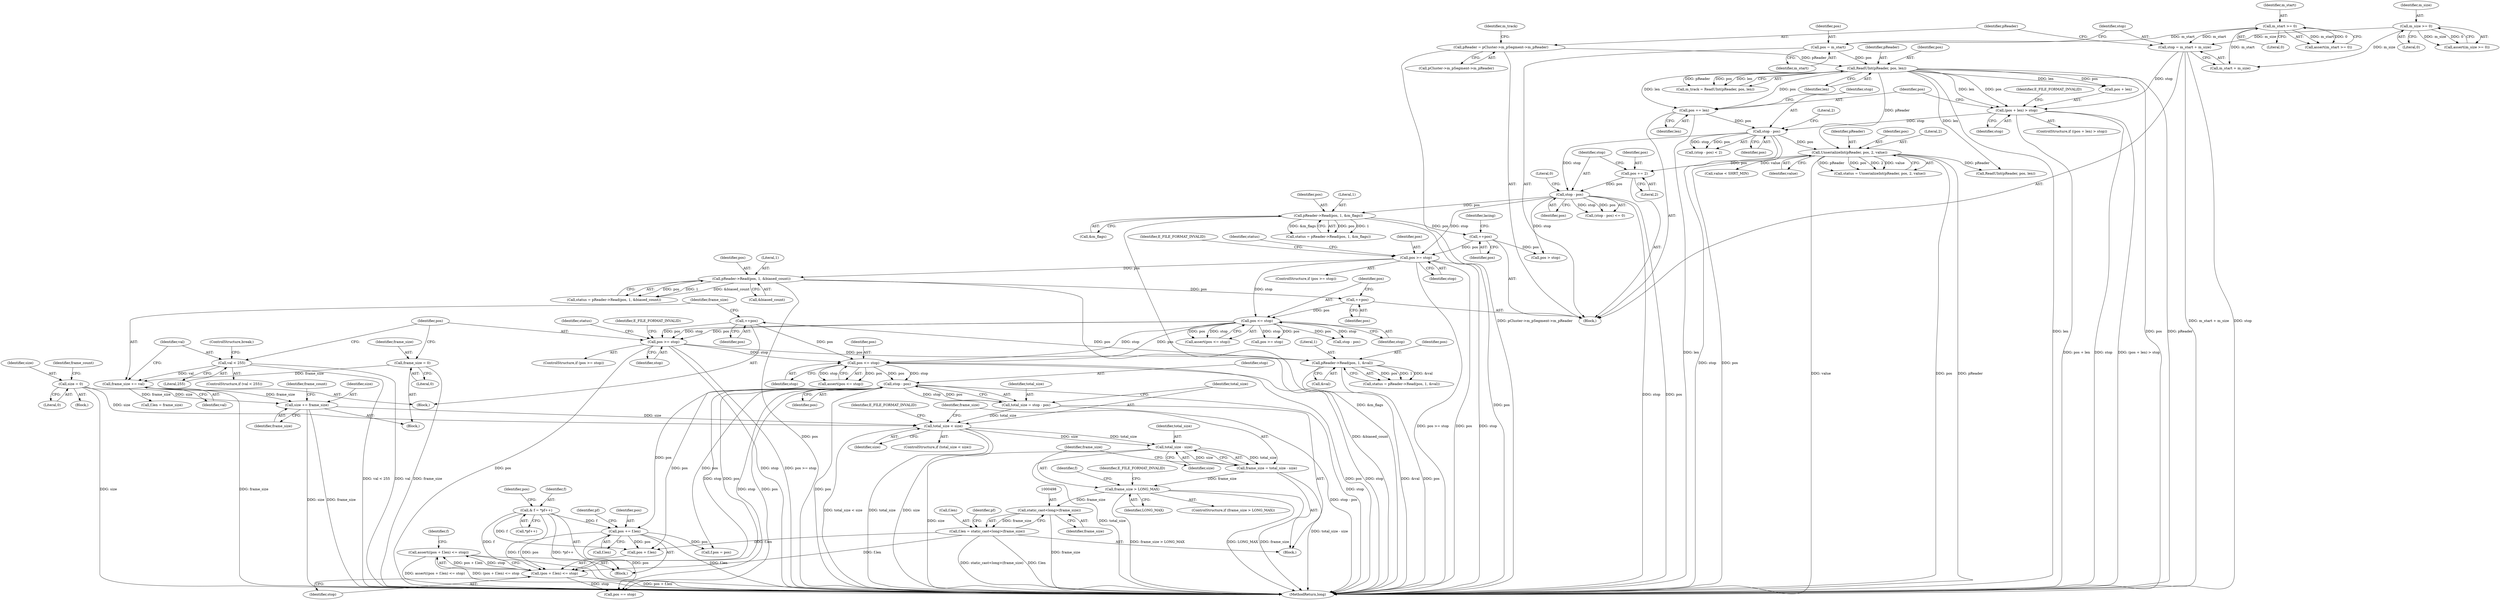 digraph "1_Android_04839626ed859623901ebd3a5fd483982186b59d_174@API" {
"1000514" [label="(Call,assert((pos + f.len) <= stop))"];
"1000515" [label="(Call,(pos + f.len) <= stop)"];
"1000527" [label="(Call,pos += f.len)"];
"1000509" [label="(Call,& f = *pf++)"];
"1000472" [label="(Call,stop - pos)"];
"1000448" [label="(Call,pos <= stop)"];
"1000342" [label="(Call,pos <= stop)"];
"1000339" [label="(Call,++pos)"];
"1000330" [label="(Call,pReader->Read(pos, 1, &biased_count))"];
"1000322" [label="(Call,pos >= stop)"];
"1000269" [label="(Call,++pos)"];
"1000251" [label="(Call,pReader->Read(pos, 1, &m_flags))"];
"1000243" [label="(Call,stop - pos)"];
"1000202" [label="(Call,stop - pos)"];
"1000190" [label="(Call,(pos + len) > stop)"];
"1000179" [label="(Call,ReadUInt(pReader, pos, len))"];
"1000170" [label="(Call,pReader = pCluster->m_pSegment->m_pReader)"];
"1000160" [label="(Call,pos = m_start)"];
"1000140" [label="(Call,m_start >= 0)"];
"1000164" [label="(Call,stop = m_start + m_size)"];
"1000144" [label="(Call,m_size >= 0)"];
"1000197" [label="(Call,pos += len)"];
"1000238" [label="(Call,pos += 2)"];
"1000212" [label="(Call,UnserializeInt(pReader, pos, 2, value))"];
"1000408" [label="(Call,++pos)"];
"1000399" [label="(Call,pReader->Read(pos, 1, &val))"];
"1000392" [label="(Call,pos >= stop)"];
"1000493" [label="(Call,f.len = static_cast<long>(frame_size))"];
"1000497" [label="(Call,static_cast<long>(frame_size))"];
"1000488" [label="(Call,frame_size > LONG_MAX)"];
"1000482" [label="(Call,frame_size = total_size - size)"];
"1000484" [label="(Call,total_size - size)"];
"1000476" [label="(Call,total_size < size)"];
"1000470" [label="(Call,total_size = stop - pos)"];
"1000372" [label="(Call,size = 0)"];
"1000438" [label="(Call,size += frame_size)"];
"1000410" [label="(Call,frame_size += val)"];
"1000414" [label="(Call,val < 255)"];
"1000385" [label="(Call,frame_size = 0)"];
"1000251" [label="(Call,pReader->Read(pos, 1, &m_flags))"];
"1000331" [label="(Identifier,pos)"];
"1000374" [label="(Literal,0)"];
"1000391" [label="(ControlStructure,if (pos >= stop))"];
"1000488" [label="(Call,frame_size > LONG_MAX)"];
"1000386" [label="(Identifier,frame_size)"];
"1000439" [label="(Identifier,size)"];
"1000171" [label="(Identifier,pReader)"];
"1000490" [label="(Identifier,LONG_MAX)"];
"1000470" [label="(Call,total_size = stop - pos)"];
"1000222" [label="(Call,value < SHRT_MIN)"];
"1000191" [label="(Call,pos + len)"];
"1000478" [label="(Identifier,size)"];
"1000141" [label="(Identifier,m_start)"];
"1000389" [label="(Block,)"];
"1000377" [label="(Identifier,frame_count)"];
"1000528" [label="(Identifier,pos)"];
"1000393" [label="(Identifier,pos)"];
"1000373" [label="(Identifier,size)"];
"1000396" [label="(Identifier,E_FILE_FORMAT_INVALID)"];
"1000416" [label="(Literal,255)"];
"1000252" [label="(Identifier,pos)"];
"1000199" [label="(Identifier,len)"];
"1000202" [label="(Call,stop - pos)"];
"1000214" [label="(Identifier,pos)"];
"1000483" [label="(Identifier,frame_size)"];
"1000495" [label="(Identifier,f)"];
"1000486" [label="(Identifier,size)"];
"1000545" [label="(Call,stop - pos)"];
"1000340" [label="(Identifier,pos)"];
"1000172" [label="(Call,pCluster->m_pSegment->m_pReader)"];
"1000451" [label="(Block,)"];
"1000122" [label="(Block,)"];
"1000145" [label="(Identifier,m_size)"];
"1000399" [label="(Call,pReader->Read(pos, 1, &val))"];
"1000533" [label="(Call,pos == stop)"];
"1000515" [label="(Call,(pos + f.len) <= stop)"];
"1000215" [label="(Literal,2)"];
"1000323" [label="(Identifier,pos)"];
"1000196" [label="(Identifier,E_FILE_FORMAT_INVALID)"];
"1000177" [label="(Call,m_track = ReadUInt(pReader, pos, len))"];
"1000144" [label="(Call,m_size >= 0)"];
"1000194" [label="(Identifier,stop)"];
"1000198" [label="(Identifier,pos)"];
"1000330" [label="(Call,pReader->Read(pos, 1, &biased_count))"];
"1000239" [label="(Identifier,pos)"];
"1000448" [label="(Call,pos <= stop)"];
"1000473" [label="(Identifier,stop)"];
"1000270" [label="(Identifier,pos)"];
"1000161" [label="(Identifier,pos)"];
"1000143" [label="(Call,assert(m_size >= 0))"];
"1000484" [label="(Call,total_size - size)"];
"1000408" [label="(Call,++pos)"];
"1000385" [label="(Call,frame_size = 0)"];
"1000164" [label="(Call,stop = m_start + m_size)"];
"1000516" [label="(Call,pos + f.len)"];
"1000476" [label="(Call,total_size < size)"];
"1000412" [label="(Identifier,val)"];
"1000197" [label="(Call,pos += len)"];
"1000324" [label="(Identifier,stop)"];
"1000213" [label="(Identifier,pReader)"];
"1000409" [label="(Identifier,pos)"];
"1000438" [label="(Call,size += frame_size)"];
"1000411" [label="(Identifier,frame_size)"];
"1000392" [label="(Call,pos >= stop)"];
"1000344" [label="(Identifier,stop)"];
"1000485" [label="(Identifier,total_size)"];
"1000394" [label="(Identifier,stop)"];
"1000204" [label="(Identifier,pos)"];
"1000480" [label="(Identifier,E_FILE_FORMAT_INVALID)"];
"1000372" [label="(Call,size = 0)"];
"1000487" [label="(ControlStructure,if (frame_size > LONG_MAX))"];
"1000489" [label="(Identifier,frame_size)"];
"1000501" [label="(Identifier,pf)"];
"1000329" [label="(Identifier,status)"];
"1000162" [label="(Identifier,m_start)"];
"1000165" [label="(Identifier,stop)"];
"1000397" [label="(Call,status = pReader->Read(pos, 1, &val))"];
"1000417" [label="(ControlStructure,break;)"];
"1000414" [label="(Call,val < 255)"];
"1000477" [label="(Identifier,total_size)"];
"1000499" [label="(Identifier,frame_size)"];
"1000269" [label="(Call,++pos)"];
"1000482" [label="(Call,frame_size = total_size - size)"];
"1000240" [label="(Literal,2)"];
"1000212" [label="(Call,UnserializeInt(pReader, pos, 2, value))"];
"1000475" [label="(ControlStructure,if (total_size < size))"];
"1000527" [label="(Call,pos += f.len)"];
"1000433" [label="(Call,f.len = frame_size)"];
"1000146" [label="(Literal,0)"];
"1000505" [label="(Identifier,pf)"];
"1000332" [label="(Literal,1)"];
"1000410" [label="(Call,frame_size += val)"];
"1000333" [label="(Call,&biased_count)"];
"1000160" [label="(Call,pos = m_start)"];
"1000181" [label="(Identifier,pos)"];
"1000249" [label="(Call,status = pReader->Read(pos, 1, &m_flags))"];
"1000492" [label="(Identifier,E_FILE_FORMAT_INVALID)"];
"1000361" [label="(Block,)"];
"1000244" [label="(Identifier,stop)"];
"1000522" [label="(Call,f.pos = pos)"];
"1000142" [label="(Literal,0)"];
"1000474" [label="(Identifier,pos)"];
"1000401" [label="(Literal,1)"];
"1000447" [label="(Call,assert(pos <= stop))"];
"1000493" [label="(Call,f.len = static_cast<long>(frame_size))"];
"1000190" [label="(Call,(pos + len) > stop)"];
"1000497" [label="(Call,static_cast<long>(frame_size))"];
"1000277" [label="(Call,pos > stop)"];
"1000942" [label="(MethodReturn,long)"];
"1000166" [label="(Call,m_start + m_size)"];
"1000494" [label="(Call,f.len)"];
"1000398" [label="(Identifier,status)"];
"1000472" [label="(Call,stop - pos)"];
"1000238" [label="(Call,pos += 2)"];
"1000245" [label="(Identifier,pos)"];
"1000246" [label="(Literal,0)"];
"1000341" [label="(Call,assert(pos <= stop))"];
"1000415" [label="(Identifier,val)"];
"1000387" [label="(Literal,0)"];
"1000326" [label="(Identifier,E_FILE_FORMAT_INVALID)"];
"1000442" [label="(Identifier,frame_count)"];
"1000139" [label="(Call,assert(m_start >= 0))"];
"1000511" [label="(Call,*pf++)"];
"1000328" [label="(Call,status = pReader->Read(pos, 1, &biased_count))"];
"1000620" [label="(Call,pos >= stop)"];
"1000210" [label="(Call,status = UnserializeInt(pReader, pos, 2, value))"];
"1000517" [label="(Identifier,pos)"];
"1000242" [label="(Call,(stop - pos) <= 0)"];
"1000201" [label="(Call,(stop - pos) < 2)"];
"1000402" [label="(Call,&val)"];
"1000273" [label="(Identifier,lacing)"];
"1000179" [label="(Call,ReadUInt(pReader, pos, len))"];
"1000471" [label="(Identifier,total_size)"];
"1000178" [label="(Identifier,m_track)"];
"1000343" [label="(Identifier,pos)"];
"1000342" [label="(Call,pos <= stop)"];
"1000450" [label="(Identifier,stop)"];
"1000413" [label="(ControlStructure,if (val < 255))"];
"1000514" [label="(Call,assert((pos + f.len) <= stop))"];
"1000507" [label="(Block,)"];
"1000636" [label="(Call,ReadUInt(pReader, pos, len))"];
"1000383" [label="(Block,)"];
"1000521" [label="(Identifier,stop)"];
"1000180" [label="(Identifier,pReader)"];
"1000216" [label="(Identifier,value)"];
"1000529" [label="(Call,f.len)"];
"1000140" [label="(Call,m_start >= 0)"];
"1000205" [label="(Literal,2)"];
"1000253" [label="(Literal,1)"];
"1000524" [label="(Identifier,f)"];
"1000203" [label="(Identifier,stop)"];
"1000243" [label="(Call,stop - pos)"];
"1000339" [label="(Call,++pos)"];
"1000170" [label="(Call,pReader = pCluster->m_pSegment->m_pReader)"];
"1000400" [label="(Identifier,pos)"];
"1000509" [label="(Call,& f = *pf++)"];
"1000321" [label="(ControlStructure,if (pos >= stop))"];
"1000254" [label="(Call,&m_flags)"];
"1000440" [label="(Identifier,frame_size)"];
"1000322" [label="(Call,pos >= stop)"];
"1000189" [label="(ControlStructure,if ((pos + len) > stop))"];
"1000449" [label="(Identifier,pos)"];
"1000510" [label="(Identifier,f)"];
"1000182" [label="(Identifier,len)"];
"1000514" -> "1000507"  [label="AST: "];
"1000514" -> "1000515"  [label="CFG: "];
"1000515" -> "1000514"  [label="AST: "];
"1000524" -> "1000514"  [label="CFG: "];
"1000514" -> "1000942"  [label="DDG: assert((pos + f.len) <= stop)"];
"1000514" -> "1000942"  [label="DDG: (pos + f.len) <= stop"];
"1000515" -> "1000514"  [label="DDG: pos + f.len"];
"1000515" -> "1000514"  [label="DDG: stop"];
"1000515" -> "1000521"  [label="CFG: "];
"1000516" -> "1000515"  [label="AST: "];
"1000521" -> "1000515"  [label="AST: "];
"1000515" -> "1000942"  [label="DDG: pos + f.len"];
"1000527" -> "1000515"  [label="DDG: pos"];
"1000472" -> "1000515"  [label="DDG: pos"];
"1000472" -> "1000515"  [label="DDG: stop"];
"1000493" -> "1000515"  [label="DDG: f.len"];
"1000509" -> "1000515"  [label="DDG: f"];
"1000515" -> "1000533"  [label="DDG: stop"];
"1000527" -> "1000507"  [label="AST: "];
"1000527" -> "1000529"  [label="CFG: "];
"1000528" -> "1000527"  [label="AST: "];
"1000529" -> "1000527"  [label="AST: "];
"1000505" -> "1000527"  [label="CFG: "];
"1000527" -> "1000942"  [label="DDG: f.len"];
"1000527" -> "1000516"  [label="DDG: pos"];
"1000527" -> "1000522"  [label="DDG: pos"];
"1000509" -> "1000527"  [label="DDG: f"];
"1000472" -> "1000527"  [label="DDG: pos"];
"1000527" -> "1000533"  [label="DDG: pos"];
"1000509" -> "1000507"  [label="AST: "];
"1000509" -> "1000511"  [label="CFG: "];
"1000510" -> "1000509"  [label="AST: "];
"1000511" -> "1000509"  [label="AST: "];
"1000517" -> "1000509"  [label="CFG: "];
"1000509" -> "1000942"  [label="DDG: *pf++"];
"1000509" -> "1000942"  [label="DDG: f"];
"1000509" -> "1000516"  [label="DDG: f"];
"1000472" -> "1000470"  [label="AST: "];
"1000472" -> "1000474"  [label="CFG: "];
"1000473" -> "1000472"  [label="AST: "];
"1000474" -> "1000472"  [label="AST: "];
"1000470" -> "1000472"  [label="CFG: "];
"1000472" -> "1000942"  [label="DDG: pos"];
"1000472" -> "1000942"  [label="DDG: stop"];
"1000472" -> "1000470"  [label="DDG: stop"];
"1000472" -> "1000470"  [label="DDG: pos"];
"1000448" -> "1000472"  [label="DDG: stop"];
"1000448" -> "1000472"  [label="DDG: pos"];
"1000472" -> "1000516"  [label="DDG: pos"];
"1000472" -> "1000522"  [label="DDG: pos"];
"1000472" -> "1000533"  [label="DDG: pos"];
"1000472" -> "1000533"  [label="DDG: stop"];
"1000448" -> "1000447"  [label="AST: "];
"1000448" -> "1000450"  [label="CFG: "];
"1000449" -> "1000448"  [label="AST: "];
"1000450" -> "1000448"  [label="AST: "];
"1000447" -> "1000448"  [label="CFG: "];
"1000448" -> "1000942"  [label="DDG: stop"];
"1000448" -> "1000942"  [label="DDG: pos"];
"1000448" -> "1000447"  [label="DDG: pos"];
"1000448" -> "1000447"  [label="DDG: stop"];
"1000342" -> "1000448"  [label="DDG: pos"];
"1000342" -> "1000448"  [label="DDG: stop"];
"1000408" -> "1000448"  [label="DDG: pos"];
"1000392" -> "1000448"  [label="DDG: stop"];
"1000342" -> "1000341"  [label="AST: "];
"1000342" -> "1000344"  [label="CFG: "];
"1000343" -> "1000342"  [label="AST: "];
"1000344" -> "1000342"  [label="AST: "];
"1000341" -> "1000342"  [label="CFG: "];
"1000342" -> "1000341"  [label="DDG: pos"];
"1000342" -> "1000341"  [label="DDG: stop"];
"1000339" -> "1000342"  [label="DDG: pos"];
"1000322" -> "1000342"  [label="DDG: stop"];
"1000342" -> "1000392"  [label="DDG: pos"];
"1000342" -> "1000392"  [label="DDG: stop"];
"1000342" -> "1000545"  [label="DDG: stop"];
"1000342" -> "1000545"  [label="DDG: pos"];
"1000342" -> "1000620"  [label="DDG: pos"];
"1000342" -> "1000620"  [label="DDG: stop"];
"1000339" -> "1000122"  [label="AST: "];
"1000339" -> "1000340"  [label="CFG: "];
"1000340" -> "1000339"  [label="AST: "];
"1000343" -> "1000339"  [label="CFG: "];
"1000330" -> "1000339"  [label="DDG: pos"];
"1000330" -> "1000328"  [label="AST: "];
"1000330" -> "1000333"  [label="CFG: "];
"1000331" -> "1000330"  [label="AST: "];
"1000332" -> "1000330"  [label="AST: "];
"1000333" -> "1000330"  [label="AST: "];
"1000328" -> "1000330"  [label="CFG: "];
"1000330" -> "1000942"  [label="DDG: pos"];
"1000330" -> "1000942"  [label="DDG: &biased_count"];
"1000330" -> "1000328"  [label="DDG: pos"];
"1000330" -> "1000328"  [label="DDG: 1"];
"1000330" -> "1000328"  [label="DDG: &biased_count"];
"1000322" -> "1000330"  [label="DDG: pos"];
"1000322" -> "1000321"  [label="AST: "];
"1000322" -> "1000324"  [label="CFG: "];
"1000323" -> "1000322"  [label="AST: "];
"1000324" -> "1000322"  [label="AST: "];
"1000326" -> "1000322"  [label="CFG: "];
"1000329" -> "1000322"  [label="CFG: "];
"1000322" -> "1000942"  [label="DDG: stop"];
"1000322" -> "1000942"  [label="DDG: pos >= stop"];
"1000322" -> "1000942"  [label="DDG: pos"];
"1000269" -> "1000322"  [label="DDG: pos"];
"1000243" -> "1000322"  [label="DDG: stop"];
"1000269" -> "1000122"  [label="AST: "];
"1000269" -> "1000270"  [label="CFG: "];
"1000270" -> "1000269"  [label="AST: "];
"1000273" -> "1000269"  [label="CFG: "];
"1000251" -> "1000269"  [label="DDG: pos"];
"1000269" -> "1000277"  [label="DDG: pos"];
"1000251" -> "1000249"  [label="AST: "];
"1000251" -> "1000254"  [label="CFG: "];
"1000252" -> "1000251"  [label="AST: "];
"1000253" -> "1000251"  [label="AST: "];
"1000254" -> "1000251"  [label="AST: "];
"1000249" -> "1000251"  [label="CFG: "];
"1000251" -> "1000942"  [label="DDG: &m_flags"];
"1000251" -> "1000942"  [label="DDG: pos"];
"1000251" -> "1000249"  [label="DDG: pos"];
"1000251" -> "1000249"  [label="DDG: 1"];
"1000251" -> "1000249"  [label="DDG: &m_flags"];
"1000243" -> "1000251"  [label="DDG: pos"];
"1000243" -> "1000242"  [label="AST: "];
"1000243" -> "1000245"  [label="CFG: "];
"1000244" -> "1000243"  [label="AST: "];
"1000245" -> "1000243"  [label="AST: "];
"1000246" -> "1000243"  [label="CFG: "];
"1000243" -> "1000942"  [label="DDG: stop"];
"1000243" -> "1000942"  [label="DDG: pos"];
"1000243" -> "1000242"  [label="DDG: stop"];
"1000243" -> "1000242"  [label="DDG: pos"];
"1000202" -> "1000243"  [label="DDG: stop"];
"1000238" -> "1000243"  [label="DDG: pos"];
"1000243" -> "1000277"  [label="DDG: stop"];
"1000202" -> "1000201"  [label="AST: "];
"1000202" -> "1000204"  [label="CFG: "];
"1000203" -> "1000202"  [label="AST: "];
"1000204" -> "1000202"  [label="AST: "];
"1000205" -> "1000202"  [label="CFG: "];
"1000202" -> "1000942"  [label="DDG: stop"];
"1000202" -> "1000942"  [label="DDG: pos"];
"1000202" -> "1000201"  [label="DDG: stop"];
"1000202" -> "1000201"  [label="DDG: pos"];
"1000190" -> "1000202"  [label="DDG: stop"];
"1000197" -> "1000202"  [label="DDG: pos"];
"1000202" -> "1000212"  [label="DDG: pos"];
"1000190" -> "1000189"  [label="AST: "];
"1000190" -> "1000194"  [label="CFG: "];
"1000191" -> "1000190"  [label="AST: "];
"1000194" -> "1000190"  [label="AST: "];
"1000196" -> "1000190"  [label="CFG: "];
"1000198" -> "1000190"  [label="CFG: "];
"1000190" -> "1000942"  [label="DDG: stop"];
"1000190" -> "1000942"  [label="DDG: (pos + len) > stop"];
"1000190" -> "1000942"  [label="DDG: pos + len"];
"1000179" -> "1000190"  [label="DDG: pos"];
"1000179" -> "1000190"  [label="DDG: len"];
"1000164" -> "1000190"  [label="DDG: stop"];
"1000179" -> "1000177"  [label="AST: "];
"1000179" -> "1000182"  [label="CFG: "];
"1000180" -> "1000179"  [label="AST: "];
"1000181" -> "1000179"  [label="AST: "];
"1000182" -> "1000179"  [label="AST: "];
"1000177" -> "1000179"  [label="CFG: "];
"1000179" -> "1000942"  [label="DDG: len"];
"1000179" -> "1000942"  [label="DDG: pos"];
"1000179" -> "1000942"  [label="DDG: pReader"];
"1000179" -> "1000177"  [label="DDG: pReader"];
"1000179" -> "1000177"  [label="DDG: pos"];
"1000179" -> "1000177"  [label="DDG: len"];
"1000170" -> "1000179"  [label="DDG: pReader"];
"1000160" -> "1000179"  [label="DDG: pos"];
"1000179" -> "1000191"  [label="DDG: pos"];
"1000179" -> "1000191"  [label="DDG: len"];
"1000179" -> "1000197"  [label="DDG: len"];
"1000179" -> "1000197"  [label="DDG: pos"];
"1000179" -> "1000212"  [label="DDG: pReader"];
"1000179" -> "1000636"  [label="DDG: len"];
"1000170" -> "1000122"  [label="AST: "];
"1000170" -> "1000172"  [label="CFG: "];
"1000171" -> "1000170"  [label="AST: "];
"1000172" -> "1000170"  [label="AST: "];
"1000178" -> "1000170"  [label="CFG: "];
"1000170" -> "1000942"  [label="DDG: pCluster->m_pSegment->m_pReader"];
"1000160" -> "1000122"  [label="AST: "];
"1000160" -> "1000162"  [label="CFG: "];
"1000161" -> "1000160"  [label="AST: "];
"1000162" -> "1000160"  [label="AST: "];
"1000165" -> "1000160"  [label="CFG: "];
"1000140" -> "1000160"  [label="DDG: m_start"];
"1000140" -> "1000139"  [label="AST: "];
"1000140" -> "1000142"  [label="CFG: "];
"1000141" -> "1000140"  [label="AST: "];
"1000142" -> "1000140"  [label="AST: "];
"1000139" -> "1000140"  [label="CFG: "];
"1000140" -> "1000139"  [label="DDG: m_start"];
"1000140" -> "1000139"  [label="DDG: 0"];
"1000140" -> "1000164"  [label="DDG: m_start"];
"1000140" -> "1000166"  [label="DDG: m_start"];
"1000164" -> "1000122"  [label="AST: "];
"1000164" -> "1000166"  [label="CFG: "];
"1000165" -> "1000164"  [label="AST: "];
"1000166" -> "1000164"  [label="AST: "];
"1000171" -> "1000164"  [label="CFG: "];
"1000164" -> "1000942"  [label="DDG: m_start + m_size"];
"1000164" -> "1000942"  [label="DDG: stop"];
"1000144" -> "1000164"  [label="DDG: m_size"];
"1000144" -> "1000143"  [label="AST: "];
"1000144" -> "1000146"  [label="CFG: "];
"1000145" -> "1000144"  [label="AST: "];
"1000146" -> "1000144"  [label="AST: "];
"1000143" -> "1000144"  [label="CFG: "];
"1000144" -> "1000143"  [label="DDG: m_size"];
"1000144" -> "1000143"  [label="DDG: 0"];
"1000144" -> "1000166"  [label="DDG: m_size"];
"1000197" -> "1000122"  [label="AST: "];
"1000197" -> "1000199"  [label="CFG: "];
"1000198" -> "1000197"  [label="AST: "];
"1000199" -> "1000197"  [label="AST: "];
"1000203" -> "1000197"  [label="CFG: "];
"1000197" -> "1000942"  [label="DDG: len"];
"1000238" -> "1000122"  [label="AST: "];
"1000238" -> "1000240"  [label="CFG: "];
"1000239" -> "1000238"  [label="AST: "];
"1000240" -> "1000238"  [label="AST: "];
"1000244" -> "1000238"  [label="CFG: "];
"1000212" -> "1000238"  [label="DDG: pos"];
"1000212" -> "1000210"  [label="AST: "];
"1000212" -> "1000216"  [label="CFG: "];
"1000213" -> "1000212"  [label="AST: "];
"1000214" -> "1000212"  [label="AST: "];
"1000215" -> "1000212"  [label="AST: "];
"1000216" -> "1000212"  [label="AST: "];
"1000210" -> "1000212"  [label="CFG: "];
"1000212" -> "1000942"  [label="DDG: value"];
"1000212" -> "1000942"  [label="DDG: pos"];
"1000212" -> "1000942"  [label="DDG: pReader"];
"1000212" -> "1000210"  [label="DDG: pReader"];
"1000212" -> "1000210"  [label="DDG: pos"];
"1000212" -> "1000210"  [label="DDG: 2"];
"1000212" -> "1000210"  [label="DDG: value"];
"1000212" -> "1000222"  [label="DDG: value"];
"1000212" -> "1000636"  [label="DDG: pReader"];
"1000408" -> "1000389"  [label="AST: "];
"1000408" -> "1000409"  [label="CFG: "];
"1000409" -> "1000408"  [label="AST: "];
"1000411" -> "1000408"  [label="CFG: "];
"1000408" -> "1000392"  [label="DDG: pos"];
"1000399" -> "1000408"  [label="DDG: pos"];
"1000399" -> "1000397"  [label="AST: "];
"1000399" -> "1000402"  [label="CFG: "];
"1000400" -> "1000399"  [label="AST: "];
"1000401" -> "1000399"  [label="AST: "];
"1000402" -> "1000399"  [label="AST: "];
"1000397" -> "1000399"  [label="CFG: "];
"1000399" -> "1000942"  [label="DDG: &val"];
"1000399" -> "1000942"  [label="DDG: pos"];
"1000399" -> "1000397"  [label="DDG: pos"];
"1000399" -> "1000397"  [label="DDG: 1"];
"1000399" -> "1000397"  [label="DDG: &val"];
"1000392" -> "1000399"  [label="DDG: pos"];
"1000392" -> "1000391"  [label="AST: "];
"1000392" -> "1000394"  [label="CFG: "];
"1000393" -> "1000392"  [label="AST: "];
"1000394" -> "1000392"  [label="AST: "];
"1000396" -> "1000392"  [label="CFG: "];
"1000398" -> "1000392"  [label="CFG: "];
"1000392" -> "1000942"  [label="DDG: stop"];
"1000392" -> "1000942"  [label="DDG: pos >= stop"];
"1000392" -> "1000942"  [label="DDG: pos"];
"1000493" -> "1000451"  [label="AST: "];
"1000493" -> "1000497"  [label="CFG: "];
"1000494" -> "1000493"  [label="AST: "];
"1000497" -> "1000493"  [label="AST: "];
"1000501" -> "1000493"  [label="CFG: "];
"1000493" -> "1000942"  [label="DDG: f.len"];
"1000493" -> "1000942"  [label="DDG: static_cast<long>(frame_size)"];
"1000497" -> "1000493"  [label="DDG: frame_size"];
"1000493" -> "1000516"  [label="DDG: f.len"];
"1000497" -> "1000499"  [label="CFG: "];
"1000498" -> "1000497"  [label="AST: "];
"1000499" -> "1000497"  [label="AST: "];
"1000497" -> "1000942"  [label="DDG: frame_size"];
"1000488" -> "1000497"  [label="DDG: frame_size"];
"1000488" -> "1000487"  [label="AST: "];
"1000488" -> "1000490"  [label="CFG: "];
"1000489" -> "1000488"  [label="AST: "];
"1000490" -> "1000488"  [label="AST: "];
"1000492" -> "1000488"  [label="CFG: "];
"1000495" -> "1000488"  [label="CFG: "];
"1000488" -> "1000942"  [label="DDG: frame_size"];
"1000488" -> "1000942"  [label="DDG: frame_size > LONG_MAX"];
"1000488" -> "1000942"  [label="DDG: LONG_MAX"];
"1000482" -> "1000488"  [label="DDG: frame_size"];
"1000482" -> "1000451"  [label="AST: "];
"1000482" -> "1000484"  [label="CFG: "];
"1000483" -> "1000482"  [label="AST: "];
"1000484" -> "1000482"  [label="AST: "];
"1000489" -> "1000482"  [label="CFG: "];
"1000482" -> "1000942"  [label="DDG: total_size - size"];
"1000484" -> "1000482"  [label="DDG: total_size"];
"1000484" -> "1000482"  [label="DDG: size"];
"1000484" -> "1000486"  [label="CFG: "];
"1000485" -> "1000484"  [label="AST: "];
"1000486" -> "1000484"  [label="AST: "];
"1000484" -> "1000942"  [label="DDG: size"];
"1000484" -> "1000942"  [label="DDG: total_size"];
"1000476" -> "1000484"  [label="DDG: total_size"];
"1000476" -> "1000484"  [label="DDG: size"];
"1000476" -> "1000475"  [label="AST: "];
"1000476" -> "1000478"  [label="CFG: "];
"1000477" -> "1000476"  [label="AST: "];
"1000478" -> "1000476"  [label="AST: "];
"1000480" -> "1000476"  [label="CFG: "];
"1000483" -> "1000476"  [label="CFG: "];
"1000476" -> "1000942"  [label="DDG: total_size < size"];
"1000476" -> "1000942"  [label="DDG: total_size"];
"1000476" -> "1000942"  [label="DDG: size"];
"1000470" -> "1000476"  [label="DDG: total_size"];
"1000372" -> "1000476"  [label="DDG: size"];
"1000438" -> "1000476"  [label="DDG: size"];
"1000470" -> "1000451"  [label="AST: "];
"1000471" -> "1000470"  [label="AST: "];
"1000477" -> "1000470"  [label="CFG: "];
"1000470" -> "1000942"  [label="DDG: stop - pos"];
"1000372" -> "1000361"  [label="AST: "];
"1000372" -> "1000374"  [label="CFG: "];
"1000373" -> "1000372"  [label="AST: "];
"1000374" -> "1000372"  [label="AST: "];
"1000377" -> "1000372"  [label="CFG: "];
"1000372" -> "1000942"  [label="DDG: size"];
"1000372" -> "1000438"  [label="DDG: size"];
"1000438" -> "1000383"  [label="AST: "];
"1000438" -> "1000440"  [label="CFG: "];
"1000439" -> "1000438"  [label="AST: "];
"1000440" -> "1000438"  [label="AST: "];
"1000442" -> "1000438"  [label="CFG: "];
"1000438" -> "1000942"  [label="DDG: frame_size"];
"1000438" -> "1000942"  [label="DDG: size"];
"1000410" -> "1000438"  [label="DDG: frame_size"];
"1000410" -> "1000389"  [label="AST: "];
"1000410" -> "1000412"  [label="CFG: "];
"1000411" -> "1000410"  [label="AST: "];
"1000412" -> "1000410"  [label="AST: "];
"1000415" -> "1000410"  [label="CFG: "];
"1000410" -> "1000942"  [label="DDG: frame_size"];
"1000414" -> "1000410"  [label="DDG: val"];
"1000385" -> "1000410"  [label="DDG: frame_size"];
"1000410" -> "1000433"  [label="DDG: frame_size"];
"1000414" -> "1000413"  [label="AST: "];
"1000414" -> "1000416"  [label="CFG: "];
"1000415" -> "1000414"  [label="AST: "];
"1000416" -> "1000414"  [label="AST: "];
"1000393" -> "1000414"  [label="CFG: "];
"1000417" -> "1000414"  [label="CFG: "];
"1000414" -> "1000942"  [label="DDG: val < 255"];
"1000414" -> "1000942"  [label="DDG: val"];
"1000385" -> "1000383"  [label="AST: "];
"1000385" -> "1000387"  [label="CFG: "];
"1000386" -> "1000385"  [label="AST: "];
"1000387" -> "1000385"  [label="AST: "];
"1000393" -> "1000385"  [label="CFG: "];
"1000385" -> "1000942"  [label="DDG: frame_size"];
}
